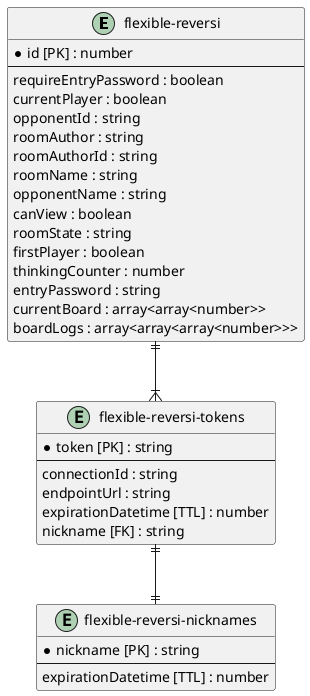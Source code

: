 @startuml dynamodbs

entity "flexible-reversi" as appData {
    * id [PK] : number
    --
    requireEntryPassword : boolean
    currentPlayer : boolean
    opponentId : string
    roomAuthor : string
    roomAuthorId : string
    roomName : string
    opponentName : string
    canView : boolean
    roomState : string
    firstPlayer : boolean
    thinkingCounter : number
    entryPassword : string
    currentBoard : array<array<number>>
    boardLogs : array<array<array<number>>>
}
entity "flexible-reversi-tokens" as tokens {
    * token [PK] : string
    --
    connectionId : string
    endpointUrl : string
    expirationDatetime [TTL] : number
    nickname [FK] : string
}
entity "flexible-reversi-nicknames" as nicknames {
    * nickname [PK] : string
    --
    expirationDatetime [TTL] : number
}

appData ||--|{ tokens
tokens ||--|| nicknames

@enduml
